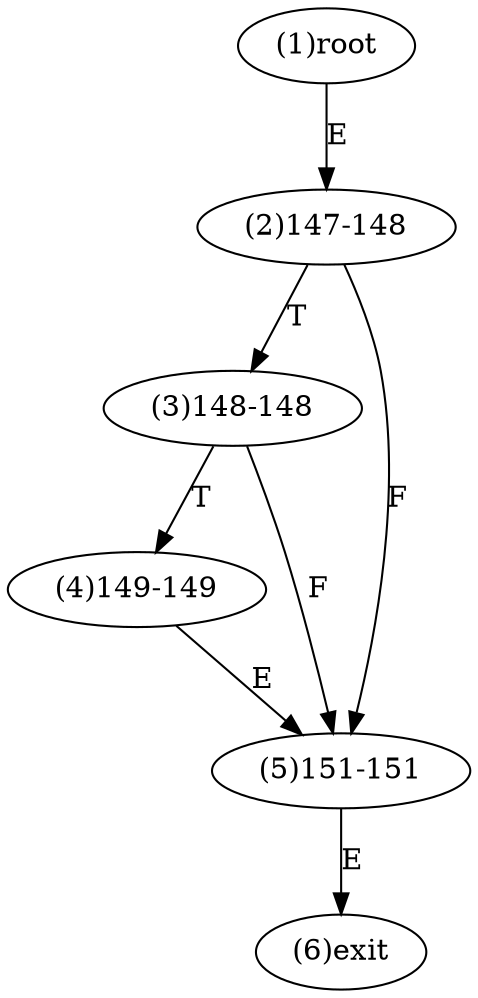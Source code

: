 digraph "" { 
1[ label="(1)root"];
2[ label="(2)147-148"];
3[ label="(3)148-148"];
4[ label="(4)149-149"];
5[ label="(5)151-151"];
6[ label="(6)exit"];
1->2[ label="E"];
2->5[ label="F"];
2->3[ label="T"];
3->5[ label="F"];
3->4[ label="T"];
4->5[ label="E"];
5->6[ label="E"];
}